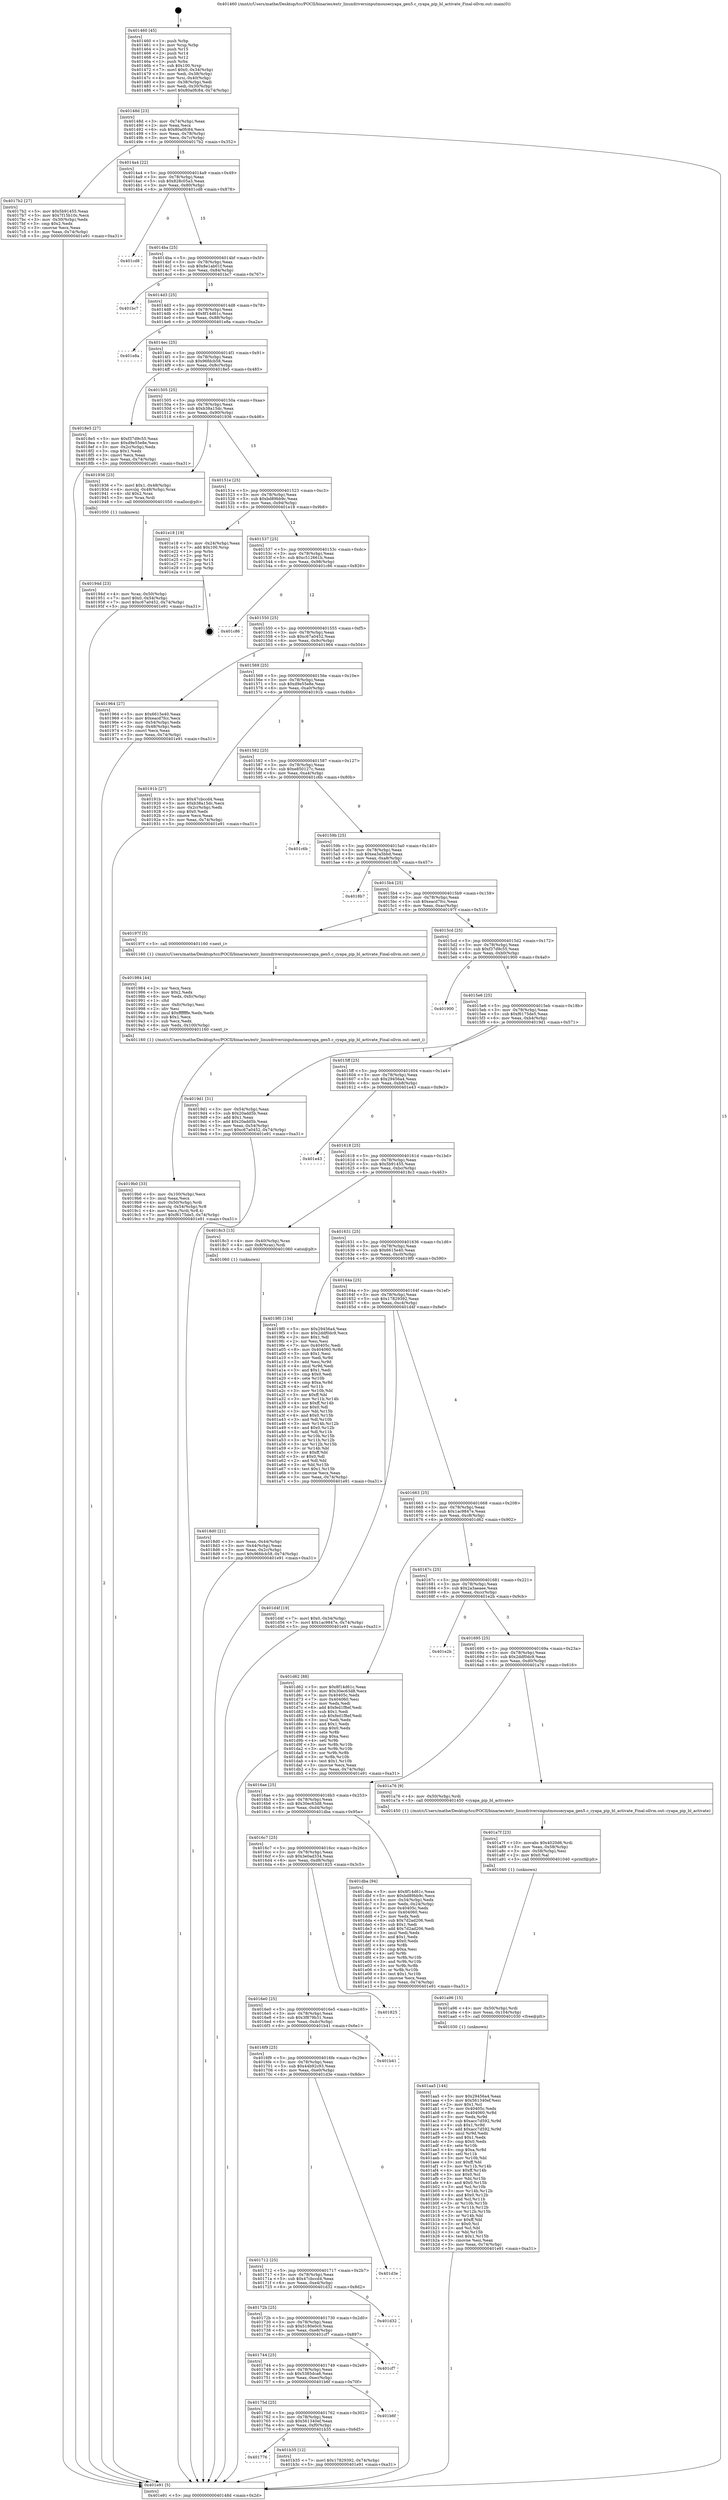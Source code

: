 digraph "0x401460" {
  label = "0x401460 (/mnt/c/Users/mathe/Desktop/tcc/POCII/binaries/extr_linuxdriversinputmousecyapa_gen5.c_cyapa_pip_bl_activate_Final-ollvm.out::main(0))"
  labelloc = "t"
  node[shape=record]

  Entry [label="",width=0.3,height=0.3,shape=circle,fillcolor=black,style=filled]
  "0x40148d" [label="{
     0x40148d [23]\l
     | [instrs]\l
     &nbsp;&nbsp;0x40148d \<+3\>: mov -0x74(%rbp),%eax\l
     &nbsp;&nbsp;0x401490 \<+2\>: mov %eax,%ecx\l
     &nbsp;&nbsp;0x401492 \<+6\>: sub $0x80a0fc84,%ecx\l
     &nbsp;&nbsp;0x401498 \<+3\>: mov %eax,-0x78(%rbp)\l
     &nbsp;&nbsp;0x40149b \<+3\>: mov %ecx,-0x7c(%rbp)\l
     &nbsp;&nbsp;0x40149e \<+6\>: je 00000000004017b2 \<main+0x352\>\l
  }"]
  "0x4017b2" [label="{
     0x4017b2 [27]\l
     | [instrs]\l
     &nbsp;&nbsp;0x4017b2 \<+5\>: mov $0x5b91455,%eax\l
     &nbsp;&nbsp;0x4017b7 \<+5\>: mov $0x7f15b10c,%ecx\l
     &nbsp;&nbsp;0x4017bc \<+3\>: mov -0x30(%rbp),%edx\l
     &nbsp;&nbsp;0x4017bf \<+3\>: cmp $0x2,%edx\l
     &nbsp;&nbsp;0x4017c2 \<+3\>: cmovne %ecx,%eax\l
     &nbsp;&nbsp;0x4017c5 \<+3\>: mov %eax,-0x74(%rbp)\l
     &nbsp;&nbsp;0x4017c8 \<+5\>: jmp 0000000000401e91 \<main+0xa31\>\l
  }"]
  "0x4014a4" [label="{
     0x4014a4 [22]\l
     | [instrs]\l
     &nbsp;&nbsp;0x4014a4 \<+5\>: jmp 00000000004014a9 \<main+0x49\>\l
     &nbsp;&nbsp;0x4014a9 \<+3\>: mov -0x78(%rbp),%eax\l
     &nbsp;&nbsp;0x4014ac \<+5\>: sub $0x828c05a3,%eax\l
     &nbsp;&nbsp;0x4014b1 \<+3\>: mov %eax,-0x80(%rbp)\l
     &nbsp;&nbsp;0x4014b4 \<+6\>: je 0000000000401cd8 \<main+0x878\>\l
  }"]
  "0x401e91" [label="{
     0x401e91 [5]\l
     | [instrs]\l
     &nbsp;&nbsp;0x401e91 \<+5\>: jmp 000000000040148d \<main+0x2d\>\l
  }"]
  "0x401460" [label="{
     0x401460 [45]\l
     | [instrs]\l
     &nbsp;&nbsp;0x401460 \<+1\>: push %rbp\l
     &nbsp;&nbsp;0x401461 \<+3\>: mov %rsp,%rbp\l
     &nbsp;&nbsp;0x401464 \<+2\>: push %r15\l
     &nbsp;&nbsp;0x401466 \<+2\>: push %r14\l
     &nbsp;&nbsp;0x401468 \<+2\>: push %r12\l
     &nbsp;&nbsp;0x40146a \<+1\>: push %rbx\l
     &nbsp;&nbsp;0x40146b \<+7\>: sub $0x100,%rsp\l
     &nbsp;&nbsp;0x401472 \<+7\>: movl $0x0,-0x34(%rbp)\l
     &nbsp;&nbsp;0x401479 \<+3\>: mov %edi,-0x38(%rbp)\l
     &nbsp;&nbsp;0x40147c \<+4\>: mov %rsi,-0x40(%rbp)\l
     &nbsp;&nbsp;0x401480 \<+3\>: mov -0x38(%rbp),%edi\l
     &nbsp;&nbsp;0x401483 \<+3\>: mov %edi,-0x30(%rbp)\l
     &nbsp;&nbsp;0x401486 \<+7\>: movl $0x80a0fc84,-0x74(%rbp)\l
  }"]
  Exit [label="",width=0.3,height=0.3,shape=circle,fillcolor=black,style=filled,peripheries=2]
  "0x401cd8" [label="{
     0x401cd8\l
  }", style=dashed]
  "0x4014ba" [label="{
     0x4014ba [25]\l
     | [instrs]\l
     &nbsp;&nbsp;0x4014ba \<+5\>: jmp 00000000004014bf \<main+0x5f\>\l
     &nbsp;&nbsp;0x4014bf \<+3\>: mov -0x78(%rbp),%eax\l
     &nbsp;&nbsp;0x4014c2 \<+5\>: sub $0x8e1ab01f,%eax\l
     &nbsp;&nbsp;0x4014c7 \<+6\>: mov %eax,-0x84(%rbp)\l
     &nbsp;&nbsp;0x4014cd \<+6\>: je 0000000000401bc7 \<main+0x767\>\l
  }"]
  "0x401776" [label="{
     0x401776\l
  }", style=dashed]
  "0x401bc7" [label="{
     0x401bc7\l
  }", style=dashed]
  "0x4014d3" [label="{
     0x4014d3 [25]\l
     | [instrs]\l
     &nbsp;&nbsp;0x4014d3 \<+5\>: jmp 00000000004014d8 \<main+0x78\>\l
     &nbsp;&nbsp;0x4014d8 \<+3\>: mov -0x78(%rbp),%eax\l
     &nbsp;&nbsp;0x4014db \<+5\>: sub $0x8f14d61c,%eax\l
     &nbsp;&nbsp;0x4014e0 \<+6\>: mov %eax,-0x88(%rbp)\l
     &nbsp;&nbsp;0x4014e6 \<+6\>: je 0000000000401e8a \<main+0xa2a\>\l
  }"]
  "0x401b35" [label="{
     0x401b35 [12]\l
     | [instrs]\l
     &nbsp;&nbsp;0x401b35 \<+7\>: movl $0x17829392,-0x74(%rbp)\l
     &nbsp;&nbsp;0x401b3c \<+5\>: jmp 0000000000401e91 \<main+0xa31\>\l
  }"]
  "0x401e8a" [label="{
     0x401e8a\l
  }", style=dashed]
  "0x4014ec" [label="{
     0x4014ec [25]\l
     | [instrs]\l
     &nbsp;&nbsp;0x4014ec \<+5\>: jmp 00000000004014f1 \<main+0x91\>\l
     &nbsp;&nbsp;0x4014f1 \<+3\>: mov -0x78(%rbp),%eax\l
     &nbsp;&nbsp;0x4014f4 \<+5\>: sub $0x96fdcb58,%eax\l
     &nbsp;&nbsp;0x4014f9 \<+6\>: mov %eax,-0x8c(%rbp)\l
     &nbsp;&nbsp;0x4014ff \<+6\>: je 00000000004018e5 \<main+0x485\>\l
  }"]
  "0x40175d" [label="{
     0x40175d [25]\l
     | [instrs]\l
     &nbsp;&nbsp;0x40175d \<+5\>: jmp 0000000000401762 \<main+0x302\>\l
     &nbsp;&nbsp;0x401762 \<+3\>: mov -0x78(%rbp),%eax\l
     &nbsp;&nbsp;0x401765 \<+5\>: sub $0x561340ef,%eax\l
     &nbsp;&nbsp;0x40176a \<+6\>: mov %eax,-0xf0(%rbp)\l
     &nbsp;&nbsp;0x401770 \<+6\>: je 0000000000401b35 \<main+0x6d5\>\l
  }"]
  "0x4018e5" [label="{
     0x4018e5 [27]\l
     | [instrs]\l
     &nbsp;&nbsp;0x4018e5 \<+5\>: mov $0xf37d9c55,%eax\l
     &nbsp;&nbsp;0x4018ea \<+5\>: mov $0xd9e55e8e,%ecx\l
     &nbsp;&nbsp;0x4018ef \<+3\>: mov -0x2c(%rbp),%edx\l
     &nbsp;&nbsp;0x4018f2 \<+3\>: cmp $0x1,%edx\l
     &nbsp;&nbsp;0x4018f5 \<+3\>: cmovl %ecx,%eax\l
     &nbsp;&nbsp;0x4018f8 \<+3\>: mov %eax,-0x74(%rbp)\l
     &nbsp;&nbsp;0x4018fb \<+5\>: jmp 0000000000401e91 \<main+0xa31\>\l
  }"]
  "0x401505" [label="{
     0x401505 [25]\l
     | [instrs]\l
     &nbsp;&nbsp;0x401505 \<+5\>: jmp 000000000040150a \<main+0xaa\>\l
     &nbsp;&nbsp;0x40150a \<+3\>: mov -0x78(%rbp),%eax\l
     &nbsp;&nbsp;0x40150d \<+5\>: sub $0xb38a15dc,%eax\l
     &nbsp;&nbsp;0x401512 \<+6\>: mov %eax,-0x90(%rbp)\l
     &nbsp;&nbsp;0x401518 \<+6\>: je 0000000000401936 \<main+0x4d6\>\l
  }"]
  "0x401b6f" [label="{
     0x401b6f\l
  }", style=dashed]
  "0x401936" [label="{
     0x401936 [23]\l
     | [instrs]\l
     &nbsp;&nbsp;0x401936 \<+7\>: movl $0x1,-0x48(%rbp)\l
     &nbsp;&nbsp;0x40193d \<+4\>: movslq -0x48(%rbp),%rax\l
     &nbsp;&nbsp;0x401941 \<+4\>: shl $0x2,%rax\l
     &nbsp;&nbsp;0x401945 \<+3\>: mov %rax,%rdi\l
     &nbsp;&nbsp;0x401948 \<+5\>: call 0000000000401050 \<malloc@plt\>\l
     | [calls]\l
     &nbsp;&nbsp;0x401050 \{1\} (unknown)\l
  }"]
  "0x40151e" [label="{
     0x40151e [25]\l
     | [instrs]\l
     &nbsp;&nbsp;0x40151e \<+5\>: jmp 0000000000401523 \<main+0xc3\>\l
     &nbsp;&nbsp;0x401523 \<+3\>: mov -0x78(%rbp),%eax\l
     &nbsp;&nbsp;0x401526 \<+5\>: sub $0xbd89bb9c,%eax\l
     &nbsp;&nbsp;0x40152b \<+6\>: mov %eax,-0x94(%rbp)\l
     &nbsp;&nbsp;0x401531 \<+6\>: je 0000000000401e18 \<main+0x9b8\>\l
  }"]
  "0x401744" [label="{
     0x401744 [25]\l
     | [instrs]\l
     &nbsp;&nbsp;0x401744 \<+5\>: jmp 0000000000401749 \<main+0x2e9\>\l
     &nbsp;&nbsp;0x401749 \<+3\>: mov -0x78(%rbp),%eax\l
     &nbsp;&nbsp;0x40174c \<+5\>: sub $0x5385dca6,%eax\l
     &nbsp;&nbsp;0x401751 \<+6\>: mov %eax,-0xec(%rbp)\l
     &nbsp;&nbsp;0x401757 \<+6\>: je 0000000000401b6f \<main+0x70f\>\l
  }"]
  "0x401e18" [label="{
     0x401e18 [19]\l
     | [instrs]\l
     &nbsp;&nbsp;0x401e18 \<+3\>: mov -0x24(%rbp),%eax\l
     &nbsp;&nbsp;0x401e1b \<+7\>: add $0x100,%rsp\l
     &nbsp;&nbsp;0x401e22 \<+1\>: pop %rbx\l
     &nbsp;&nbsp;0x401e23 \<+2\>: pop %r12\l
     &nbsp;&nbsp;0x401e25 \<+2\>: pop %r14\l
     &nbsp;&nbsp;0x401e27 \<+2\>: pop %r15\l
     &nbsp;&nbsp;0x401e29 \<+1\>: pop %rbp\l
     &nbsp;&nbsp;0x401e2a \<+1\>: ret\l
  }"]
  "0x401537" [label="{
     0x401537 [25]\l
     | [instrs]\l
     &nbsp;&nbsp;0x401537 \<+5\>: jmp 000000000040153c \<main+0xdc\>\l
     &nbsp;&nbsp;0x40153c \<+3\>: mov -0x78(%rbp),%eax\l
     &nbsp;&nbsp;0x40153f \<+5\>: sub $0xc512661b,%eax\l
     &nbsp;&nbsp;0x401544 \<+6\>: mov %eax,-0x98(%rbp)\l
     &nbsp;&nbsp;0x40154a \<+6\>: je 0000000000401c86 \<main+0x826\>\l
  }"]
  "0x401cf7" [label="{
     0x401cf7\l
  }", style=dashed]
  "0x401c86" [label="{
     0x401c86\l
  }", style=dashed]
  "0x401550" [label="{
     0x401550 [25]\l
     | [instrs]\l
     &nbsp;&nbsp;0x401550 \<+5\>: jmp 0000000000401555 \<main+0xf5\>\l
     &nbsp;&nbsp;0x401555 \<+3\>: mov -0x78(%rbp),%eax\l
     &nbsp;&nbsp;0x401558 \<+5\>: sub $0xc67a0452,%eax\l
     &nbsp;&nbsp;0x40155d \<+6\>: mov %eax,-0x9c(%rbp)\l
     &nbsp;&nbsp;0x401563 \<+6\>: je 0000000000401964 \<main+0x504\>\l
  }"]
  "0x40172b" [label="{
     0x40172b [25]\l
     | [instrs]\l
     &nbsp;&nbsp;0x40172b \<+5\>: jmp 0000000000401730 \<main+0x2d0\>\l
     &nbsp;&nbsp;0x401730 \<+3\>: mov -0x78(%rbp),%eax\l
     &nbsp;&nbsp;0x401733 \<+5\>: sub $0x5180e0c0,%eax\l
     &nbsp;&nbsp;0x401738 \<+6\>: mov %eax,-0xe8(%rbp)\l
     &nbsp;&nbsp;0x40173e \<+6\>: je 0000000000401cf7 \<main+0x897\>\l
  }"]
  "0x401964" [label="{
     0x401964 [27]\l
     | [instrs]\l
     &nbsp;&nbsp;0x401964 \<+5\>: mov $0x6615e40,%eax\l
     &nbsp;&nbsp;0x401969 \<+5\>: mov $0xeacd7fcc,%ecx\l
     &nbsp;&nbsp;0x40196e \<+3\>: mov -0x54(%rbp),%edx\l
     &nbsp;&nbsp;0x401971 \<+3\>: cmp -0x48(%rbp),%edx\l
     &nbsp;&nbsp;0x401974 \<+3\>: cmovl %ecx,%eax\l
     &nbsp;&nbsp;0x401977 \<+3\>: mov %eax,-0x74(%rbp)\l
     &nbsp;&nbsp;0x40197a \<+5\>: jmp 0000000000401e91 \<main+0xa31\>\l
  }"]
  "0x401569" [label="{
     0x401569 [25]\l
     | [instrs]\l
     &nbsp;&nbsp;0x401569 \<+5\>: jmp 000000000040156e \<main+0x10e\>\l
     &nbsp;&nbsp;0x40156e \<+3\>: mov -0x78(%rbp),%eax\l
     &nbsp;&nbsp;0x401571 \<+5\>: sub $0xd9e55e8e,%eax\l
     &nbsp;&nbsp;0x401576 \<+6\>: mov %eax,-0xa0(%rbp)\l
     &nbsp;&nbsp;0x40157c \<+6\>: je 000000000040191b \<main+0x4bb\>\l
  }"]
  "0x401d32" [label="{
     0x401d32\l
  }", style=dashed]
  "0x40191b" [label="{
     0x40191b [27]\l
     | [instrs]\l
     &nbsp;&nbsp;0x40191b \<+5\>: mov $0x47cbccd4,%eax\l
     &nbsp;&nbsp;0x401920 \<+5\>: mov $0xb38a15dc,%ecx\l
     &nbsp;&nbsp;0x401925 \<+3\>: mov -0x2c(%rbp),%edx\l
     &nbsp;&nbsp;0x401928 \<+3\>: cmp $0x0,%edx\l
     &nbsp;&nbsp;0x40192b \<+3\>: cmove %ecx,%eax\l
     &nbsp;&nbsp;0x40192e \<+3\>: mov %eax,-0x74(%rbp)\l
     &nbsp;&nbsp;0x401931 \<+5\>: jmp 0000000000401e91 \<main+0xa31\>\l
  }"]
  "0x401582" [label="{
     0x401582 [25]\l
     | [instrs]\l
     &nbsp;&nbsp;0x401582 \<+5\>: jmp 0000000000401587 \<main+0x127\>\l
     &nbsp;&nbsp;0x401587 \<+3\>: mov -0x78(%rbp),%eax\l
     &nbsp;&nbsp;0x40158a \<+5\>: sub $0xe850127c,%eax\l
     &nbsp;&nbsp;0x40158f \<+6\>: mov %eax,-0xa4(%rbp)\l
     &nbsp;&nbsp;0x401595 \<+6\>: je 0000000000401c6b \<main+0x80b\>\l
  }"]
  "0x401712" [label="{
     0x401712 [25]\l
     | [instrs]\l
     &nbsp;&nbsp;0x401712 \<+5\>: jmp 0000000000401717 \<main+0x2b7\>\l
     &nbsp;&nbsp;0x401717 \<+3\>: mov -0x78(%rbp),%eax\l
     &nbsp;&nbsp;0x40171a \<+5\>: sub $0x47cbccd4,%eax\l
     &nbsp;&nbsp;0x40171f \<+6\>: mov %eax,-0xe4(%rbp)\l
     &nbsp;&nbsp;0x401725 \<+6\>: je 0000000000401d32 \<main+0x8d2\>\l
  }"]
  "0x401c6b" [label="{
     0x401c6b\l
  }", style=dashed]
  "0x40159b" [label="{
     0x40159b [25]\l
     | [instrs]\l
     &nbsp;&nbsp;0x40159b \<+5\>: jmp 00000000004015a0 \<main+0x140\>\l
     &nbsp;&nbsp;0x4015a0 \<+3\>: mov -0x78(%rbp),%eax\l
     &nbsp;&nbsp;0x4015a3 \<+5\>: sub $0xea3a5bbd,%eax\l
     &nbsp;&nbsp;0x4015a8 \<+6\>: mov %eax,-0xa8(%rbp)\l
     &nbsp;&nbsp;0x4015ae \<+6\>: je 00000000004018b7 \<main+0x457\>\l
  }"]
  "0x401d3e" [label="{
     0x401d3e\l
  }", style=dashed]
  "0x4018b7" [label="{
     0x4018b7\l
  }", style=dashed]
  "0x4015b4" [label="{
     0x4015b4 [25]\l
     | [instrs]\l
     &nbsp;&nbsp;0x4015b4 \<+5\>: jmp 00000000004015b9 \<main+0x159\>\l
     &nbsp;&nbsp;0x4015b9 \<+3\>: mov -0x78(%rbp),%eax\l
     &nbsp;&nbsp;0x4015bc \<+5\>: sub $0xeacd7fcc,%eax\l
     &nbsp;&nbsp;0x4015c1 \<+6\>: mov %eax,-0xac(%rbp)\l
     &nbsp;&nbsp;0x4015c7 \<+6\>: je 000000000040197f \<main+0x51f\>\l
  }"]
  "0x4016f9" [label="{
     0x4016f9 [25]\l
     | [instrs]\l
     &nbsp;&nbsp;0x4016f9 \<+5\>: jmp 00000000004016fe \<main+0x29e\>\l
     &nbsp;&nbsp;0x4016fe \<+3\>: mov -0x78(%rbp),%eax\l
     &nbsp;&nbsp;0x401701 \<+5\>: sub $0x44b92c93,%eax\l
     &nbsp;&nbsp;0x401706 \<+6\>: mov %eax,-0xe0(%rbp)\l
     &nbsp;&nbsp;0x40170c \<+6\>: je 0000000000401d3e \<main+0x8de\>\l
  }"]
  "0x40197f" [label="{
     0x40197f [5]\l
     | [instrs]\l
     &nbsp;&nbsp;0x40197f \<+5\>: call 0000000000401160 \<next_i\>\l
     | [calls]\l
     &nbsp;&nbsp;0x401160 \{1\} (/mnt/c/Users/mathe/Desktop/tcc/POCII/binaries/extr_linuxdriversinputmousecyapa_gen5.c_cyapa_pip_bl_activate_Final-ollvm.out::next_i)\l
  }"]
  "0x4015cd" [label="{
     0x4015cd [25]\l
     | [instrs]\l
     &nbsp;&nbsp;0x4015cd \<+5\>: jmp 00000000004015d2 \<main+0x172\>\l
     &nbsp;&nbsp;0x4015d2 \<+3\>: mov -0x78(%rbp),%eax\l
     &nbsp;&nbsp;0x4015d5 \<+5\>: sub $0xf37d9c55,%eax\l
     &nbsp;&nbsp;0x4015da \<+6\>: mov %eax,-0xb0(%rbp)\l
     &nbsp;&nbsp;0x4015e0 \<+6\>: je 0000000000401900 \<main+0x4a0\>\l
  }"]
  "0x401b41" [label="{
     0x401b41\l
  }", style=dashed]
  "0x401900" [label="{
     0x401900\l
  }", style=dashed]
  "0x4015e6" [label="{
     0x4015e6 [25]\l
     | [instrs]\l
     &nbsp;&nbsp;0x4015e6 \<+5\>: jmp 00000000004015eb \<main+0x18b\>\l
     &nbsp;&nbsp;0x4015eb \<+3\>: mov -0x78(%rbp),%eax\l
     &nbsp;&nbsp;0x4015ee \<+5\>: sub $0xf6175de5,%eax\l
     &nbsp;&nbsp;0x4015f3 \<+6\>: mov %eax,-0xb4(%rbp)\l
     &nbsp;&nbsp;0x4015f9 \<+6\>: je 00000000004019d1 \<main+0x571\>\l
  }"]
  "0x4016e0" [label="{
     0x4016e0 [25]\l
     | [instrs]\l
     &nbsp;&nbsp;0x4016e0 \<+5\>: jmp 00000000004016e5 \<main+0x285\>\l
     &nbsp;&nbsp;0x4016e5 \<+3\>: mov -0x78(%rbp),%eax\l
     &nbsp;&nbsp;0x4016e8 \<+5\>: sub $0x3f879b31,%eax\l
     &nbsp;&nbsp;0x4016ed \<+6\>: mov %eax,-0xdc(%rbp)\l
     &nbsp;&nbsp;0x4016f3 \<+6\>: je 0000000000401b41 \<main+0x6e1\>\l
  }"]
  "0x4019d1" [label="{
     0x4019d1 [31]\l
     | [instrs]\l
     &nbsp;&nbsp;0x4019d1 \<+3\>: mov -0x54(%rbp),%eax\l
     &nbsp;&nbsp;0x4019d4 \<+5\>: sub $0x20add5b,%eax\l
     &nbsp;&nbsp;0x4019d9 \<+3\>: add $0x1,%eax\l
     &nbsp;&nbsp;0x4019dc \<+5\>: add $0x20add5b,%eax\l
     &nbsp;&nbsp;0x4019e1 \<+3\>: mov %eax,-0x54(%rbp)\l
     &nbsp;&nbsp;0x4019e4 \<+7\>: movl $0xc67a0452,-0x74(%rbp)\l
     &nbsp;&nbsp;0x4019eb \<+5\>: jmp 0000000000401e91 \<main+0xa31\>\l
  }"]
  "0x4015ff" [label="{
     0x4015ff [25]\l
     | [instrs]\l
     &nbsp;&nbsp;0x4015ff \<+5\>: jmp 0000000000401604 \<main+0x1a4\>\l
     &nbsp;&nbsp;0x401604 \<+3\>: mov -0x78(%rbp),%eax\l
     &nbsp;&nbsp;0x401607 \<+5\>: sub $0x29456a4,%eax\l
     &nbsp;&nbsp;0x40160c \<+6\>: mov %eax,-0xb8(%rbp)\l
     &nbsp;&nbsp;0x401612 \<+6\>: je 0000000000401e43 \<main+0x9e3\>\l
  }"]
  "0x401825" [label="{
     0x401825\l
  }", style=dashed]
  "0x401e43" [label="{
     0x401e43\l
  }", style=dashed]
  "0x401618" [label="{
     0x401618 [25]\l
     | [instrs]\l
     &nbsp;&nbsp;0x401618 \<+5\>: jmp 000000000040161d \<main+0x1bd\>\l
     &nbsp;&nbsp;0x40161d \<+3\>: mov -0x78(%rbp),%eax\l
     &nbsp;&nbsp;0x401620 \<+5\>: sub $0x5b91455,%eax\l
     &nbsp;&nbsp;0x401625 \<+6\>: mov %eax,-0xbc(%rbp)\l
     &nbsp;&nbsp;0x40162b \<+6\>: je 00000000004018c3 \<main+0x463\>\l
  }"]
  "0x4016c7" [label="{
     0x4016c7 [25]\l
     | [instrs]\l
     &nbsp;&nbsp;0x4016c7 \<+5\>: jmp 00000000004016cc \<main+0x26c\>\l
     &nbsp;&nbsp;0x4016cc \<+3\>: mov -0x78(%rbp),%eax\l
     &nbsp;&nbsp;0x4016cf \<+5\>: sub $0x3e0ad334,%eax\l
     &nbsp;&nbsp;0x4016d4 \<+6\>: mov %eax,-0xd8(%rbp)\l
     &nbsp;&nbsp;0x4016da \<+6\>: je 0000000000401825 \<main+0x3c5\>\l
  }"]
  "0x4018c3" [label="{
     0x4018c3 [13]\l
     | [instrs]\l
     &nbsp;&nbsp;0x4018c3 \<+4\>: mov -0x40(%rbp),%rax\l
     &nbsp;&nbsp;0x4018c7 \<+4\>: mov 0x8(%rax),%rdi\l
     &nbsp;&nbsp;0x4018cb \<+5\>: call 0000000000401060 \<atoi@plt\>\l
     | [calls]\l
     &nbsp;&nbsp;0x401060 \{1\} (unknown)\l
  }"]
  "0x401631" [label="{
     0x401631 [25]\l
     | [instrs]\l
     &nbsp;&nbsp;0x401631 \<+5\>: jmp 0000000000401636 \<main+0x1d6\>\l
     &nbsp;&nbsp;0x401636 \<+3\>: mov -0x78(%rbp),%eax\l
     &nbsp;&nbsp;0x401639 \<+5\>: sub $0x6615e40,%eax\l
     &nbsp;&nbsp;0x40163e \<+6\>: mov %eax,-0xc0(%rbp)\l
     &nbsp;&nbsp;0x401644 \<+6\>: je 00000000004019f0 \<main+0x590\>\l
  }"]
  "0x4018d0" [label="{
     0x4018d0 [21]\l
     | [instrs]\l
     &nbsp;&nbsp;0x4018d0 \<+3\>: mov %eax,-0x44(%rbp)\l
     &nbsp;&nbsp;0x4018d3 \<+3\>: mov -0x44(%rbp),%eax\l
     &nbsp;&nbsp;0x4018d6 \<+3\>: mov %eax,-0x2c(%rbp)\l
     &nbsp;&nbsp;0x4018d9 \<+7\>: movl $0x96fdcb58,-0x74(%rbp)\l
     &nbsp;&nbsp;0x4018e0 \<+5\>: jmp 0000000000401e91 \<main+0xa31\>\l
  }"]
  "0x40194d" [label="{
     0x40194d [23]\l
     | [instrs]\l
     &nbsp;&nbsp;0x40194d \<+4\>: mov %rax,-0x50(%rbp)\l
     &nbsp;&nbsp;0x401951 \<+7\>: movl $0x0,-0x54(%rbp)\l
     &nbsp;&nbsp;0x401958 \<+7\>: movl $0xc67a0452,-0x74(%rbp)\l
     &nbsp;&nbsp;0x40195f \<+5\>: jmp 0000000000401e91 \<main+0xa31\>\l
  }"]
  "0x401984" [label="{
     0x401984 [44]\l
     | [instrs]\l
     &nbsp;&nbsp;0x401984 \<+2\>: xor %ecx,%ecx\l
     &nbsp;&nbsp;0x401986 \<+5\>: mov $0x2,%edx\l
     &nbsp;&nbsp;0x40198b \<+6\>: mov %edx,-0xfc(%rbp)\l
     &nbsp;&nbsp;0x401991 \<+1\>: cltd\l
     &nbsp;&nbsp;0x401992 \<+6\>: mov -0xfc(%rbp),%esi\l
     &nbsp;&nbsp;0x401998 \<+2\>: idiv %esi\l
     &nbsp;&nbsp;0x40199a \<+6\>: imul $0xfffffffe,%edx,%edx\l
     &nbsp;&nbsp;0x4019a0 \<+3\>: sub $0x1,%ecx\l
     &nbsp;&nbsp;0x4019a3 \<+2\>: sub %ecx,%edx\l
     &nbsp;&nbsp;0x4019a5 \<+6\>: mov %edx,-0x100(%rbp)\l
     &nbsp;&nbsp;0x4019ab \<+5\>: call 0000000000401160 \<next_i\>\l
     | [calls]\l
     &nbsp;&nbsp;0x401160 \{1\} (/mnt/c/Users/mathe/Desktop/tcc/POCII/binaries/extr_linuxdriversinputmousecyapa_gen5.c_cyapa_pip_bl_activate_Final-ollvm.out::next_i)\l
  }"]
  "0x4019b0" [label="{
     0x4019b0 [33]\l
     | [instrs]\l
     &nbsp;&nbsp;0x4019b0 \<+6\>: mov -0x100(%rbp),%ecx\l
     &nbsp;&nbsp;0x4019b6 \<+3\>: imul %eax,%ecx\l
     &nbsp;&nbsp;0x4019b9 \<+4\>: mov -0x50(%rbp),%rdi\l
     &nbsp;&nbsp;0x4019bd \<+4\>: movslq -0x54(%rbp),%r8\l
     &nbsp;&nbsp;0x4019c1 \<+4\>: mov %ecx,(%rdi,%r8,4)\l
     &nbsp;&nbsp;0x4019c5 \<+7\>: movl $0xf6175de5,-0x74(%rbp)\l
     &nbsp;&nbsp;0x4019cc \<+5\>: jmp 0000000000401e91 \<main+0xa31\>\l
  }"]
  "0x401dba" [label="{
     0x401dba [94]\l
     | [instrs]\l
     &nbsp;&nbsp;0x401dba \<+5\>: mov $0x8f14d61c,%eax\l
     &nbsp;&nbsp;0x401dbf \<+5\>: mov $0xbd89bb9c,%ecx\l
     &nbsp;&nbsp;0x401dc4 \<+3\>: mov -0x34(%rbp),%edx\l
     &nbsp;&nbsp;0x401dc7 \<+3\>: mov %edx,-0x24(%rbp)\l
     &nbsp;&nbsp;0x401dca \<+7\>: mov 0x40405c,%edx\l
     &nbsp;&nbsp;0x401dd1 \<+7\>: mov 0x404060,%esi\l
     &nbsp;&nbsp;0x401dd8 \<+2\>: mov %edx,%edi\l
     &nbsp;&nbsp;0x401dda \<+6\>: sub $0x7d2ad206,%edi\l
     &nbsp;&nbsp;0x401de0 \<+3\>: sub $0x1,%edi\l
     &nbsp;&nbsp;0x401de3 \<+6\>: add $0x7d2ad206,%edi\l
     &nbsp;&nbsp;0x401de9 \<+3\>: imul %edi,%edx\l
     &nbsp;&nbsp;0x401dec \<+3\>: and $0x1,%edx\l
     &nbsp;&nbsp;0x401def \<+3\>: cmp $0x0,%edx\l
     &nbsp;&nbsp;0x401df2 \<+4\>: sete %r8b\l
     &nbsp;&nbsp;0x401df6 \<+3\>: cmp $0xa,%esi\l
     &nbsp;&nbsp;0x401df9 \<+4\>: setl %r9b\l
     &nbsp;&nbsp;0x401dfd \<+3\>: mov %r8b,%r10b\l
     &nbsp;&nbsp;0x401e00 \<+3\>: and %r9b,%r10b\l
     &nbsp;&nbsp;0x401e03 \<+3\>: xor %r9b,%r8b\l
     &nbsp;&nbsp;0x401e06 \<+3\>: or %r8b,%r10b\l
     &nbsp;&nbsp;0x401e09 \<+4\>: test $0x1,%r10b\l
     &nbsp;&nbsp;0x401e0d \<+3\>: cmovne %ecx,%eax\l
     &nbsp;&nbsp;0x401e10 \<+3\>: mov %eax,-0x74(%rbp)\l
     &nbsp;&nbsp;0x401e13 \<+5\>: jmp 0000000000401e91 \<main+0xa31\>\l
  }"]
  "0x4019f0" [label="{
     0x4019f0 [134]\l
     | [instrs]\l
     &nbsp;&nbsp;0x4019f0 \<+5\>: mov $0x29456a4,%eax\l
     &nbsp;&nbsp;0x4019f5 \<+5\>: mov $0x2ddf0dc9,%ecx\l
     &nbsp;&nbsp;0x4019fa \<+2\>: mov $0x1,%dl\l
     &nbsp;&nbsp;0x4019fc \<+2\>: xor %esi,%esi\l
     &nbsp;&nbsp;0x4019fe \<+7\>: mov 0x40405c,%edi\l
     &nbsp;&nbsp;0x401a05 \<+8\>: mov 0x404060,%r8d\l
     &nbsp;&nbsp;0x401a0d \<+3\>: sub $0x1,%esi\l
     &nbsp;&nbsp;0x401a10 \<+3\>: mov %edi,%r9d\l
     &nbsp;&nbsp;0x401a13 \<+3\>: add %esi,%r9d\l
     &nbsp;&nbsp;0x401a16 \<+4\>: imul %r9d,%edi\l
     &nbsp;&nbsp;0x401a1a \<+3\>: and $0x1,%edi\l
     &nbsp;&nbsp;0x401a1d \<+3\>: cmp $0x0,%edi\l
     &nbsp;&nbsp;0x401a20 \<+4\>: sete %r10b\l
     &nbsp;&nbsp;0x401a24 \<+4\>: cmp $0xa,%r8d\l
     &nbsp;&nbsp;0x401a28 \<+4\>: setl %r11b\l
     &nbsp;&nbsp;0x401a2c \<+3\>: mov %r10b,%bl\l
     &nbsp;&nbsp;0x401a2f \<+3\>: xor $0xff,%bl\l
     &nbsp;&nbsp;0x401a32 \<+3\>: mov %r11b,%r14b\l
     &nbsp;&nbsp;0x401a35 \<+4\>: xor $0xff,%r14b\l
     &nbsp;&nbsp;0x401a39 \<+3\>: xor $0x0,%dl\l
     &nbsp;&nbsp;0x401a3c \<+3\>: mov %bl,%r15b\l
     &nbsp;&nbsp;0x401a3f \<+4\>: and $0x0,%r15b\l
     &nbsp;&nbsp;0x401a43 \<+3\>: and %dl,%r10b\l
     &nbsp;&nbsp;0x401a46 \<+3\>: mov %r14b,%r12b\l
     &nbsp;&nbsp;0x401a49 \<+4\>: and $0x0,%r12b\l
     &nbsp;&nbsp;0x401a4d \<+3\>: and %dl,%r11b\l
     &nbsp;&nbsp;0x401a50 \<+3\>: or %r10b,%r15b\l
     &nbsp;&nbsp;0x401a53 \<+3\>: or %r11b,%r12b\l
     &nbsp;&nbsp;0x401a56 \<+3\>: xor %r12b,%r15b\l
     &nbsp;&nbsp;0x401a59 \<+3\>: or %r14b,%bl\l
     &nbsp;&nbsp;0x401a5c \<+3\>: xor $0xff,%bl\l
     &nbsp;&nbsp;0x401a5f \<+3\>: or $0x0,%dl\l
     &nbsp;&nbsp;0x401a62 \<+2\>: and %dl,%bl\l
     &nbsp;&nbsp;0x401a64 \<+3\>: or %bl,%r15b\l
     &nbsp;&nbsp;0x401a67 \<+4\>: test $0x1,%r15b\l
     &nbsp;&nbsp;0x401a6b \<+3\>: cmovne %ecx,%eax\l
     &nbsp;&nbsp;0x401a6e \<+3\>: mov %eax,-0x74(%rbp)\l
     &nbsp;&nbsp;0x401a71 \<+5\>: jmp 0000000000401e91 \<main+0xa31\>\l
  }"]
  "0x40164a" [label="{
     0x40164a [25]\l
     | [instrs]\l
     &nbsp;&nbsp;0x40164a \<+5\>: jmp 000000000040164f \<main+0x1ef\>\l
     &nbsp;&nbsp;0x40164f \<+3\>: mov -0x78(%rbp),%eax\l
     &nbsp;&nbsp;0x401652 \<+5\>: sub $0x17829392,%eax\l
     &nbsp;&nbsp;0x401657 \<+6\>: mov %eax,-0xc4(%rbp)\l
     &nbsp;&nbsp;0x40165d \<+6\>: je 0000000000401d4f \<main+0x8ef\>\l
  }"]
  "0x401aa5" [label="{
     0x401aa5 [144]\l
     | [instrs]\l
     &nbsp;&nbsp;0x401aa5 \<+5\>: mov $0x29456a4,%eax\l
     &nbsp;&nbsp;0x401aaa \<+5\>: mov $0x561340ef,%esi\l
     &nbsp;&nbsp;0x401aaf \<+2\>: mov $0x1,%cl\l
     &nbsp;&nbsp;0x401ab1 \<+7\>: mov 0x40405c,%edx\l
     &nbsp;&nbsp;0x401ab8 \<+8\>: mov 0x404060,%r8d\l
     &nbsp;&nbsp;0x401ac0 \<+3\>: mov %edx,%r9d\l
     &nbsp;&nbsp;0x401ac3 \<+7\>: sub $0xacc7d592,%r9d\l
     &nbsp;&nbsp;0x401aca \<+4\>: sub $0x1,%r9d\l
     &nbsp;&nbsp;0x401ace \<+7\>: add $0xacc7d592,%r9d\l
     &nbsp;&nbsp;0x401ad5 \<+4\>: imul %r9d,%edx\l
     &nbsp;&nbsp;0x401ad9 \<+3\>: and $0x1,%edx\l
     &nbsp;&nbsp;0x401adc \<+3\>: cmp $0x0,%edx\l
     &nbsp;&nbsp;0x401adf \<+4\>: sete %r10b\l
     &nbsp;&nbsp;0x401ae3 \<+4\>: cmp $0xa,%r8d\l
     &nbsp;&nbsp;0x401ae7 \<+4\>: setl %r11b\l
     &nbsp;&nbsp;0x401aeb \<+3\>: mov %r10b,%bl\l
     &nbsp;&nbsp;0x401aee \<+3\>: xor $0xff,%bl\l
     &nbsp;&nbsp;0x401af1 \<+3\>: mov %r11b,%r14b\l
     &nbsp;&nbsp;0x401af4 \<+4\>: xor $0xff,%r14b\l
     &nbsp;&nbsp;0x401af8 \<+3\>: xor $0x0,%cl\l
     &nbsp;&nbsp;0x401afb \<+3\>: mov %bl,%r15b\l
     &nbsp;&nbsp;0x401afe \<+4\>: and $0x0,%r15b\l
     &nbsp;&nbsp;0x401b02 \<+3\>: and %cl,%r10b\l
     &nbsp;&nbsp;0x401b05 \<+3\>: mov %r14b,%r12b\l
     &nbsp;&nbsp;0x401b08 \<+4\>: and $0x0,%r12b\l
     &nbsp;&nbsp;0x401b0c \<+3\>: and %cl,%r11b\l
     &nbsp;&nbsp;0x401b0f \<+3\>: or %r10b,%r15b\l
     &nbsp;&nbsp;0x401b12 \<+3\>: or %r11b,%r12b\l
     &nbsp;&nbsp;0x401b15 \<+3\>: xor %r12b,%r15b\l
     &nbsp;&nbsp;0x401b18 \<+3\>: or %r14b,%bl\l
     &nbsp;&nbsp;0x401b1b \<+3\>: xor $0xff,%bl\l
     &nbsp;&nbsp;0x401b1e \<+3\>: or $0x0,%cl\l
     &nbsp;&nbsp;0x401b21 \<+2\>: and %cl,%bl\l
     &nbsp;&nbsp;0x401b23 \<+3\>: or %bl,%r15b\l
     &nbsp;&nbsp;0x401b26 \<+4\>: test $0x1,%r15b\l
     &nbsp;&nbsp;0x401b2a \<+3\>: cmovne %esi,%eax\l
     &nbsp;&nbsp;0x401b2d \<+3\>: mov %eax,-0x74(%rbp)\l
     &nbsp;&nbsp;0x401b30 \<+5\>: jmp 0000000000401e91 \<main+0xa31\>\l
  }"]
  "0x401d4f" [label="{
     0x401d4f [19]\l
     | [instrs]\l
     &nbsp;&nbsp;0x401d4f \<+7\>: movl $0x0,-0x34(%rbp)\l
     &nbsp;&nbsp;0x401d56 \<+7\>: movl $0x1ac9847e,-0x74(%rbp)\l
     &nbsp;&nbsp;0x401d5d \<+5\>: jmp 0000000000401e91 \<main+0xa31\>\l
  }"]
  "0x401663" [label="{
     0x401663 [25]\l
     | [instrs]\l
     &nbsp;&nbsp;0x401663 \<+5\>: jmp 0000000000401668 \<main+0x208\>\l
     &nbsp;&nbsp;0x401668 \<+3\>: mov -0x78(%rbp),%eax\l
     &nbsp;&nbsp;0x40166b \<+5\>: sub $0x1ac9847e,%eax\l
     &nbsp;&nbsp;0x401670 \<+6\>: mov %eax,-0xc8(%rbp)\l
     &nbsp;&nbsp;0x401676 \<+6\>: je 0000000000401d62 \<main+0x902\>\l
  }"]
  "0x401a96" [label="{
     0x401a96 [15]\l
     | [instrs]\l
     &nbsp;&nbsp;0x401a96 \<+4\>: mov -0x50(%rbp),%rdi\l
     &nbsp;&nbsp;0x401a9a \<+6\>: mov %eax,-0x104(%rbp)\l
     &nbsp;&nbsp;0x401aa0 \<+5\>: call 0000000000401030 \<free@plt\>\l
     | [calls]\l
     &nbsp;&nbsp;0x401030 \{1\} (unknown)\l
  }"]
  "0x401d62" [label="{
     0x401d62 [88]\l
     | [instrs]\l
     &nbsp;&nbsp;0x401d62 \<+5\>: mov $0x8f14d61c,%eax\l
     &nbsp;&nbsp;0x401d67 \<+5\>: mov $0x30ec63d8,%ecx\l
     &nbsp;&nbsp;0x401d6c \<+7\>: mov 0x40405c,%edx\l
     &nbsp;&nbsp;0x401d73 \<+7\>: mov 0x404060,%esi\l
     &nbsp;&nbsp;0x401d7a \<+2\>: mov %edx,%edi\l
     &nbsp;&nbsp;0x401d7c \<+6\>: add $0xfed1f8ef,%edi\l
     &nbsp;&nbsp;0x401d82 \<+3\>: sub $0x1,%edi\l
     &nbsp;&nbsp;0x401d85 \<+6\>: sub $0xfed1f8ef,%edi\l
     &nbsp;&nbsp;0x401d8b \<+3\>: imul %edi,%edx\l
     &nbsp;&nbsp;0x401d8e \<+3\>: and $0x1,%edx\l
     &nbsp;&nbsp;0x401d91 \<+3\>: cmp $0x0,%edx\l
     &nbsp;&nbsp;0x401d94 \<+4\>: sete %r8b\l
     &nbsp;&nbsp;0x401d98 \<+3\>: cmp $0xa,%esi\l
     &nbsp;&nbsp;0x401d9b \<+4\>: setl %r9b\l
     &nbsp;&nbsp;0x401d9f \<+3\>: mov %r8b,%r10b\l
     &nbsp;&nbsp;0x401da2 \<+3\>: and %r9b,%r10b\l
     &nbsp;&nbsp;0x401da5 \<+3\>: xor %r9b,%r8b\l
     &nbsp;&nbsp;0x401da8 \<+3\>: or %r8b,%r10b\l
     &nbsp;&nbsp;0x401dab \<+4\>: test $0x1,%r10b\l
     &nbsp;&nbsp;0x401daf \<+3\>: cmovne %ecx,%eax\l
     &nbsp;&nbsp;0x401db2 \<+3\>: mov %eax,-0x74(%rbp)\l
     &nbsp;&nbsp;0x401db5 \<+5\>: jmp 0000000000401e91 \<main+0xa31\>\l
  }"]
  "0x40167c" [label="{
     0x40167c [25]\l
     | [instrs]\l
     &nbsp;&nbsp;0x40167c \<+5\>: jmp 0000000000401681 \<main+0x221\>\l
     &nbsp;&nbsp;0x401681 \<+3\>: mov -0x78(%rbp),%eax\l
     &nbsp;&nbsp;0x401684 \<+5\>: sub $0x2a3aeaee,%eax\l
     &nbsp;&nbsp;0x401689 \<+6\>: mov %eax,-0xcc(%rbp)\l
     &nbsp;&nbsp;0x40168f \<+6\>: je 0000000000401e2b \<main+0x9cb\>\l
  }"]
  "0x401a7f" [label="{
     0x401a7f [23]\l
     | [instrs]\l
     &nbsp;&nbsp;0x401a7f \<+10\>: movabs $0x4020d6,%rdi\l
     &nbsp;&nbsp;0x401a89 \<+3\>: mov %eax,-0x58(%rbp)\l
     &nbsp;&nbsp;0x401a8c \<+3\>: mov -0x58(%rbp),%esi\l
     &nbsp;&nbsp;0x401a8f \<+2\>: mov $0x0,%al\l
     &nbsp;&nbsp;0x401a91 \<+5\>: call 0000000000401040 \<printf@plt\>\l
     | [calls]\l
     &nbsp;&nbsp;0x401040 \{1\} (unknown)\l
  }"]
  "0x401e2b" [label="{
     0x401e2b\l
  }", style=dashed]
  "0x401695" [label="{
     0x401695 [25]\l
     | [instrs]\l
     &nbsp;&nbsp;0x401695 \<+5\>: jmp 000000000040169a \<main+0x23a\>\l
     &nbsp;&nbsp;0x40169a \<+3\>: mov -0x78(%rbp),%eax\l
     &nbsp;&nbsp;0x40169d \<+5\>: sub $0x2ddf0dc9,%eax\l
     &nbsp;&nbsp;0x4016a2 \<+6\>: mov %eax,-0xd0(%rbp)\l
     &nbsp;&nbsp;0x4016a8 \<+6\>: je 0000000000401a76 \<main+0x616\>\l
  }"]
  "0x4016ae" [label="{
     0x4016ae [25]\l
     | [instrs]\l
     &nbsp;&nbsp;0x4016ae \<+5\>: jmp 00000000004016b3 \<main+0x253\>\l
     &nbsp;&nbsp;0x4016b3 \<+3\>: mov -0x78(%rbp),%eax\l
     &nbsp;&nbsp;0x4016b6 \<+5\>: sub $0x30ec63d8,%eax\l
     &nbsp;&nbsp;0x4016bb \<+6\>: mov %eax,-0xd4(%rbp)\l
     &nbsp;&nbsp;0x4016c1 \<+6\>: je 0000000000401dba \<main+0x95a\>\l
  }"]
  "0x401a76" [label="{
     0x401a76 [9]\l
     | [instrs]\l
     &nbsp;&nbsp;0x401a76 \<+4\>: mov -0x50(%rbp),%rdi\l
     &nbsp;&nbsp;0x401a7a \<+5\>: call 0000000000401450 \<cyapa_pip_bl_activate\>\l
     | [calls]\l
     &nbsp;&nbsp;0x401450 \{1\} (/mnt/c/Users/mathe/Desktop/tcc/POCII/binaries/extr_linuxdriversinputmousecyapa_gen5.c_cyapa_pip_bl_activate_Final-ollvm.out::cyapa_pip_bl_activate)\l
  }"]
  Entry -> "0x401460" [label=" 1"]
  "0x40148d" -> "0x4017b2" [label=" 1"]
  "0x40148d" -> "0x4014a4" [label=" 15"]
  "0x4017b2" -> "0x401e91" [label=" 1"]
  "0x401460" -> "0x40148d" [label=" 1"]
  "0x401e91" -> "0x40148d" [label=" 15"]
  "0x401e18" -> Exit [label=" 1"]
  "0x4014a4" -> "0x401cd8" [label=" 0"]
  "0x4014a4" -> "0x4014ba" [label=" 15"]
  "0x401dba" -> "0x401e91" [label=" 1"]
  "0x4014ba" -> "0x401bc7" [label=" 0"]
  "0x4014ba" -> "0x4014d3" [label=" 15"]
  "0x401d62" -> "0x401e91" [label=" 1"]
  "0x4014d3" -> "0x401e8a" [label=" 0"]
  "0x4014d3" -> "0x4014ec" [label=" 15"]
  "0x401d4f" -> "0x401e91" [label=" 1"]
  "0x4014ec" -> "0x4018e5" [label=" 1"]
  "0x4014ec" -> "0x401505" [label=" 14"]
  "0x40175d" -> "0x401776" [label=" 0"]
  "0x401505" -> "0x401936" [label=" 1"]
  "0x401505" -> "0x40151e" [label=" 13"]
  "0x40175d" -> "0x401b35" [label=" 1"]
  "0x40151e" -> "0x401e18" [label=" 1"]
  "0x40151e" -> "0x401537" [label=" 12"]
  "0x401744" -> "0x40175d" [label=" 1"]
  "0x401537" -> "0x401c86" [label=" 0"]
  "0x401537" -> "0x401550" [label=" 12"]
  "0x401744" -> "0x401b6f" [label=" 0"]
  "0x401550" -> "0x401964" [label=" 2"]
  "0x401550" -> "0x401569" [label=" 10"]
  "0x40172b" -> "0x401744" [label=" 1"]
  "0x401569" -> "0x40191b" [label=" 1"]
  "0x401569" -> "0x401582" [label=" 9"]
  "0x40172b" -> "0x401cf7" [label=" 0"]
  "0x401582" -> "0x401c6b" [label=" 0"]
  "0x401582" -> "0x40159b" [label=" 9"]
  "0x401712" -> "0x40172b" [label=" 1"]
  "0x40159b" -> "0x4018b7" [label=" 0"]
  "0x40159b" -> "0x4015b4" [label=" 9"]
  "0x401712" -> "0x401d32" [label=" 0"]
  "0x4015b4" -> "0x40197f" [label=" 1"]
  "0x4015b4" -> "0x4015cd" [label=" 8"]
  "0x4016f9" -> "0x401712" [label=" 1"]
  "0x4015cd" -> "0x401900" [label=" 0"]
  "0x4015cd" -> "0x4015e6" [label=" 8"]
  "0x4016f9" -> "0x401d3e" [label=" 0"]
  "0x4015e6" -> "0x4019d1" [label=" 1"]
  "0x4015e6" -> "0x4015ff" [label=" 7"]
  "0x4016e0" -> "0x4016f9" [label=" 1"]
  "0x4015ff" -> "0x401e43" [label=" 0"]
  "0x4015ff" -> "0x401618" [label=" 7"]
  "0x4016e0" -> "0x401b41" [label=" 0"]
  "0x401618" -> "0x4018c3" [label=" 1"]
  "0x401618" -> "0x401631" [label=" 6"]
  "0x4018c3" -> "0x4018d0" [label=" 1"]
  "0x4018d0" -> "0x401e91" [label=" 1"]
  "0x4018e5" -> "0x401e91" [label=" 1"]
  "0x40191b" -> "0x401e91" [label=" 1"]
  "0x401936" -> "0x40194d" [label=" 1"]
  "0x40194d" -> "0x401e91" [label=" 1"]
  "0x401964" -> "0x401e91" [label=" 2"]
  "0x40197f" -> "0x401984" [label=" 1"]
  "0x401984" -> "0x4019b0" [label=" 1"]
  "0x4019b0" -> "0x401e91" [label=" 1"]
  "0x4019d1" -> "0x401e91" [label=" 1"]
  "0x4016c7" -> "0x4016e0" [label=" 1"]
  "0x401631" -> "0x4019f0" [label=" 1"]
  "0x401631" -> "0x40164a" [label=" 5"]
  "0x4019f0" -> "0x401e91" [label=" 1"]
  "0x4016c7" -> "0x401825" [label=" 0"]
  "0x40164a" -> "0x401d4f" [label=" 1"]
  "0x40164a" -> "0x401663" [label=" 4"]
  "0x4016ae" -> "0x4016c7" [label=" 1"]
  "0x401663" -> "0x401d62" [label=" 1"]
  "0x401663" -> "0x40167c" [label=" 3"]
  "0x4016ae" -> "0x401dba" [label=" 1"]
  "0x40167c" -> "0x401e2b" [label=" 0"]
  "0x40167c" -> "0x401695" [label=" 3"]
  "0x401b35" -> "0x401e91" [label=" 1"]
  "0x401695" -> "0x401a76" [label=" 1"]
  "0x401695" -> "0x4016ae" [label=" 2"]
  "0x401a76" -> "0x401a7f" [label=" 1"]
  "0x401a7f" -> "0x401a96" [label=" 1"]
  "0x401a96" -> "0x401aa5" [label=" 1"]
  "0x401aa5" -> "0x401e91" [label=" 1"]
}
